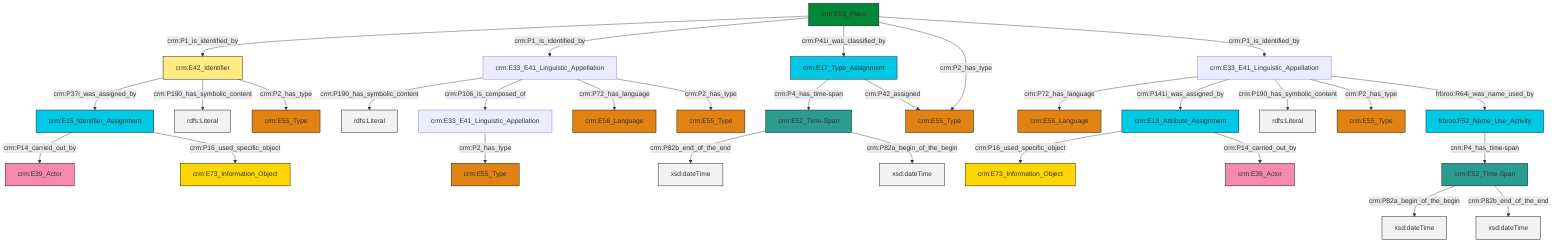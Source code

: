 graph TD
classDef Literal fill:#f2f2f2,stroke:#000000;
classDef CRM_Entity fill:#FFFFFF,stroke:#000000;
classDef Temporal_Entity fill:#00C9E6, stroke:#000000;
classDef Type fill:#E18312, stroke:#000000;
classDef Time-Span fill:#2C9C91, stroke:#000000;
classDef Appellation fill:#FFEB7F, stroke:#000000;
classDef Place fill:#008836, stroke:#000000;
classDef Persistent_Item fill:#B266B2, stroke:#000000;
classDef Conceptual_Object fill:#FFD700, stroke:#000000;
classDef Physical_Thing fill:#D2B48C, stroke:#000000;
classDef Actor fill:#f58aad, stroke:#000000;
classDef PC_Classes fill:#4ce600, stroke:#000000;
classDef Multi fill:#cccccc,stroke:#000000;

4["crm:E17_Type_Assignment"]:::Temporal_Entity -->|crm:P4_has_time-span| 5["crm:E52_Time-Span"]:::Time-Span
6["crm:E33_E41_Linguistic_Appellation"]:::Default -->|crm:P72_has_language| 7["crm:E56_Language"]:::Type
8["crm:E52_Time-Span"]:::Time-Span -->|crm:P82a_begin_of_the_begin| 9[xsd:dateTime]:::Literal
11["crm:E33_E41_Linguistic_Appellation"]:::Default -->|crm:P2_has_type| 12["crm:E55_Type"]:::Type
2["crm:E53_Place"]:::Place -->|crm:P1_is_identified_by| 14["crm:E42_Identifier"]:::Appellation
5["crm:E52_Time-Span"]:::Time-Span -->|crm:P82b_end_of_the_end| 16[xsd:dateTime]:::Literal
21["crm:E33_E41_Linguistic_Appellation"]:::Default -->|crm:P190_has_symbolic_content| 22[rdfs:Literal]:::Literal
4["crm:E17_Type_Assignment"]:::Temporal_Entity -->|crm:P42_assigned| 24["crm:E55_Type"]:::Type
25["crm:E15_Identifier_Assignment"]:::Temporal_Entity -->|crm:P14_carried_out_by| 26["crm:E39_Actor"]:::Actor
6["crm:E33_E41_Linguistic_Appellation"]:::Default -->|crm:P141i_was_assigned_by| 27["crm:E13_Attribute_Assignment"]:::Temporal_Entity
21["crm:E33_E41_Linguistic_Appellation"]:::Default -->|crm:P106_is_composed_of| 11["crm:E33_E41_Linguistic_Appellation"]:::Default
2["crm:E53_Place"]:::Place -->|crm:P1_is_identified_by| 21["crm:E33_E41_Linguistic_Appellation"]:::Default
14["crm:E42_Identifier"]:::Appellation -->|crm:P37i_was_assigned_by| 25["crm:E15_Identifier_Assignment"]:::Temporal_Entity
6["crm:E33_E41_Linguistic_Appellation"]:::Default -->|crm:P190_has_symbolic_content| 33[rdfs:Literal]:::Literal
8["crm:E52_Time-Span"]:::Time-Span -->|crm:P82b_end_of_the_end| 36[xsd:dateTime]:::Literal
2["crm:E53_Place"]:::Place -->|crm:P41i_was_classified_by| 4["crm:E17_Type_Assignment"]:::Temporal_Entity
5["crm:E52_Time-Span"]:::Time-Span -->|crm:P82a_begin_of_the_begin| 44[xsd:dateTime]:::Literal
2["crm:E53_Place"]:::Place -->|crm:P2_has_type| 24["crm:E55_Type"]:::Type
2["crm:E53_Place"]:::Place -->|crm:P1_is_identified_by| 6["crm:E33_E41_Linguistic_Appellation"]:::Default
21["crm:E33_E41_Linguistic_Appellation"]:::Default -->|crm:P72_has_language| 18["crm:E56_Language"]:::Type
25["crm:E15_Identifier_Assignment"]:::Temporal_Entity -->|crm:P16_used_specific_object| 40["crm:E73_Information_Object"]:::Conceptual_Object
6["crm:E33_E41_Linguistic_Appellation"]:::Default -->|crm:P2_has_type| 0["crm:E55_Type"]:::Type
14["crm:E42_Identifier"]:::Appellation -->|crm:P190_has_symbolic_content| 46[rdfs:Literal]:::Literal
27["crm:E13_Attribute_Assignment"]:::Temporal_Entity -->|crm:P16_used_specific_object| 37["crm:E73_Information_Object"]:::Conceptual_Object
14["crm:E42_Identifier"]:::Appellation -->|crm:P2_has_type| 47["crm:E55_Type"]:::Type
34["frbroo:F52_Name_Use_Activity"]:::Temporal_Entity -->|crm:P4_has_time-span| 8["crm:E52_Time-Span"]:::Time-Span
21["crm:E33_E41_Linguistic_Appellation"]:::Default -->|crm:P2_has_type| 29["crm:E55_Type"]:::Type
27["crm:E13_Attribute_Assignment"]:::Temporal_Entity -->|crm:P14_carried_out_by| 51["crm:E39_Actor"]:::Actor
6["crm:E33_E41_Linguistic_Appellation"]:::Default -->|frbroo:R64i_was_name_used_by| 34["frbroo:F52_Name_Use_Activity"]:::Temporal_Entity